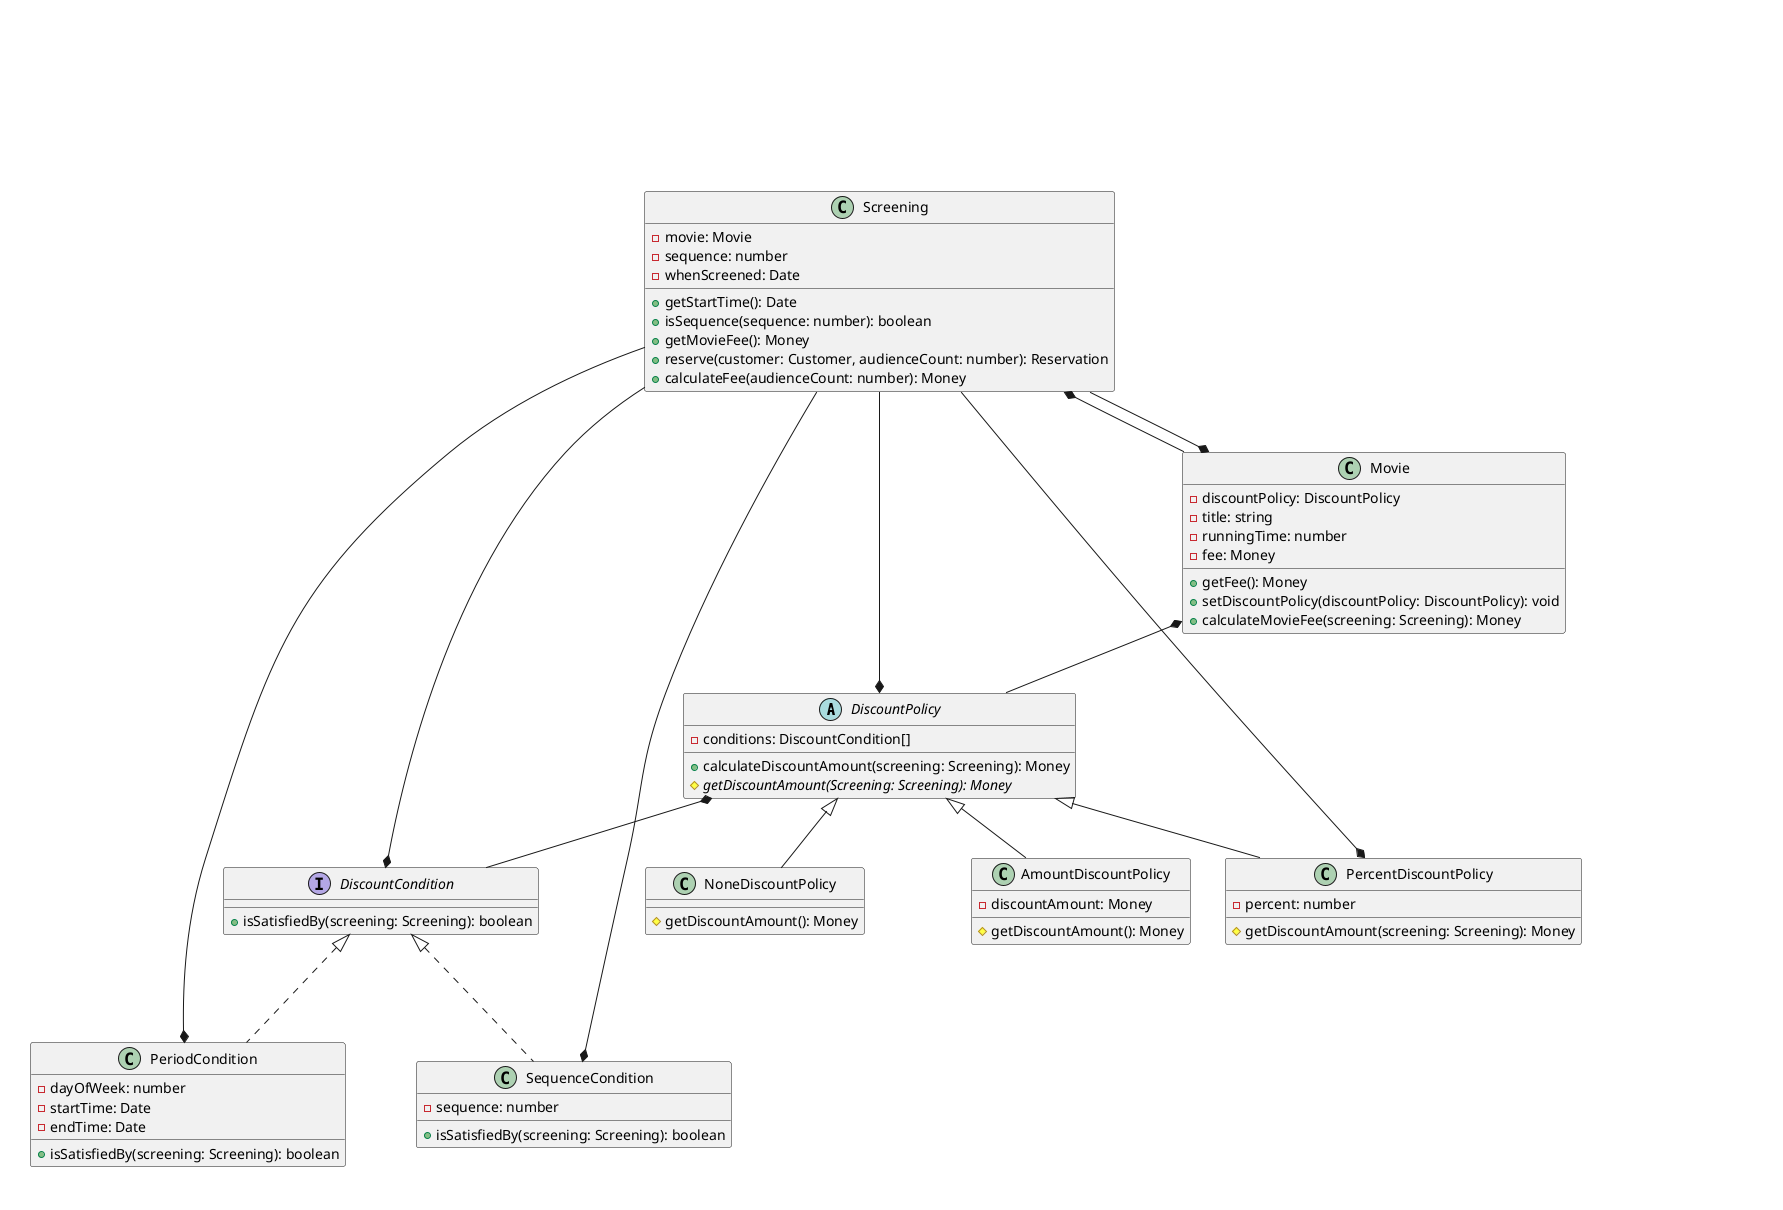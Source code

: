 @startuml
class Customer {
    -name: string
    -id: string
}
class Money {
    -amount: number
    +plus(amount: Money): Money
    +minus(amount: Money): Money
    +times(percent: number): Money
    +isLessThan(other: Money): boolean
    +isGreaterThanOrEqual(other: Money): boolean
    +{static} ZERO: Money
    +{static} wons(amount: number): Money
}
abstract class DiscountPolicy {
    -conditions: DiscountCondition[]
    +calculateDiscountAmount(screening: Screening): Money
    #{abstract} getDiscountAmount(Screening: Screening): Money
}
class Movie {
    -discountPolicy: DiscountPolicy
    -title: string
    -runningTime: number
    -fee: Money
    +getFee(): Money
    +setDiscountPolicy(discountPolicy: DiscountPolicy): void
    +calculateMovieFee(screening: Screening): Money
}
class Reservation {
    -customer: Customer
    -screening: Screening
    -fee: Money
    -audienceCount: number
}
class Screening {
    -movie: Movie
    -sequence: number
    -whenScreened: Date
    +getStartTime(): Date
    +isSequence(sequence: number): boolean
    +getMovieFee(): Money
    +reserve(customer: Customer, audienceCount: number): Reservation
    +calculateFee(audienceCount: number): Money
}
interface DiscountCondition {
    +isSatisfiedBy(screening: Screening): boolean
}
class AmountDiscountPolicy extends DiscountPolicy {
    -discountAmount: Money
    #getDiscountAmount(): Money
}
class NoneDiscountPolicy extends DiscountPolicy {
    #getDiscountAmount(): Money
}
class PercentDiscountPolicy extends DiscountPolicy {
    -percent: number
    #getDiscountAmount(screening: Screening): Money
}
class PeriodCondition implements DiscountCondition {
    -dayOfWeek: number
    -startTime: Date
    -endTime: Date
    +isSatisfiedBy(screening: Screening): boolean
}
class SequenceCondition implements DiscountCondition {
    -sequence: number
    +isSatisfiedBy(screening: Screening): boolean
}
DiscountPolicy *-- DiscountCondition
DiscountPolicy *-- Screening
DiscountPolicy *-- Money
Movie *-- DiscountPolicy
Movie *-- Money
Movie *-- Screening
Reservation *-- Customer
Reservation *-- Screening
Reservation *-- Money
Screening *-- Movie
Screening *-- Money
Screening *-- Customer
Screening *-- Reservation
DiscountCondition *-- Screening
AmountDiscountPolicy *-- Money
NoneDiscountPolicy *-- Money
PercentDiscountPolicy *-- Screening
PercentDiscountPolicy *-- Money
PeriodCondition *-- Screening
SequenceCondition *-- Screening

hide Money
hide Customer
hide Reservation
@enduml